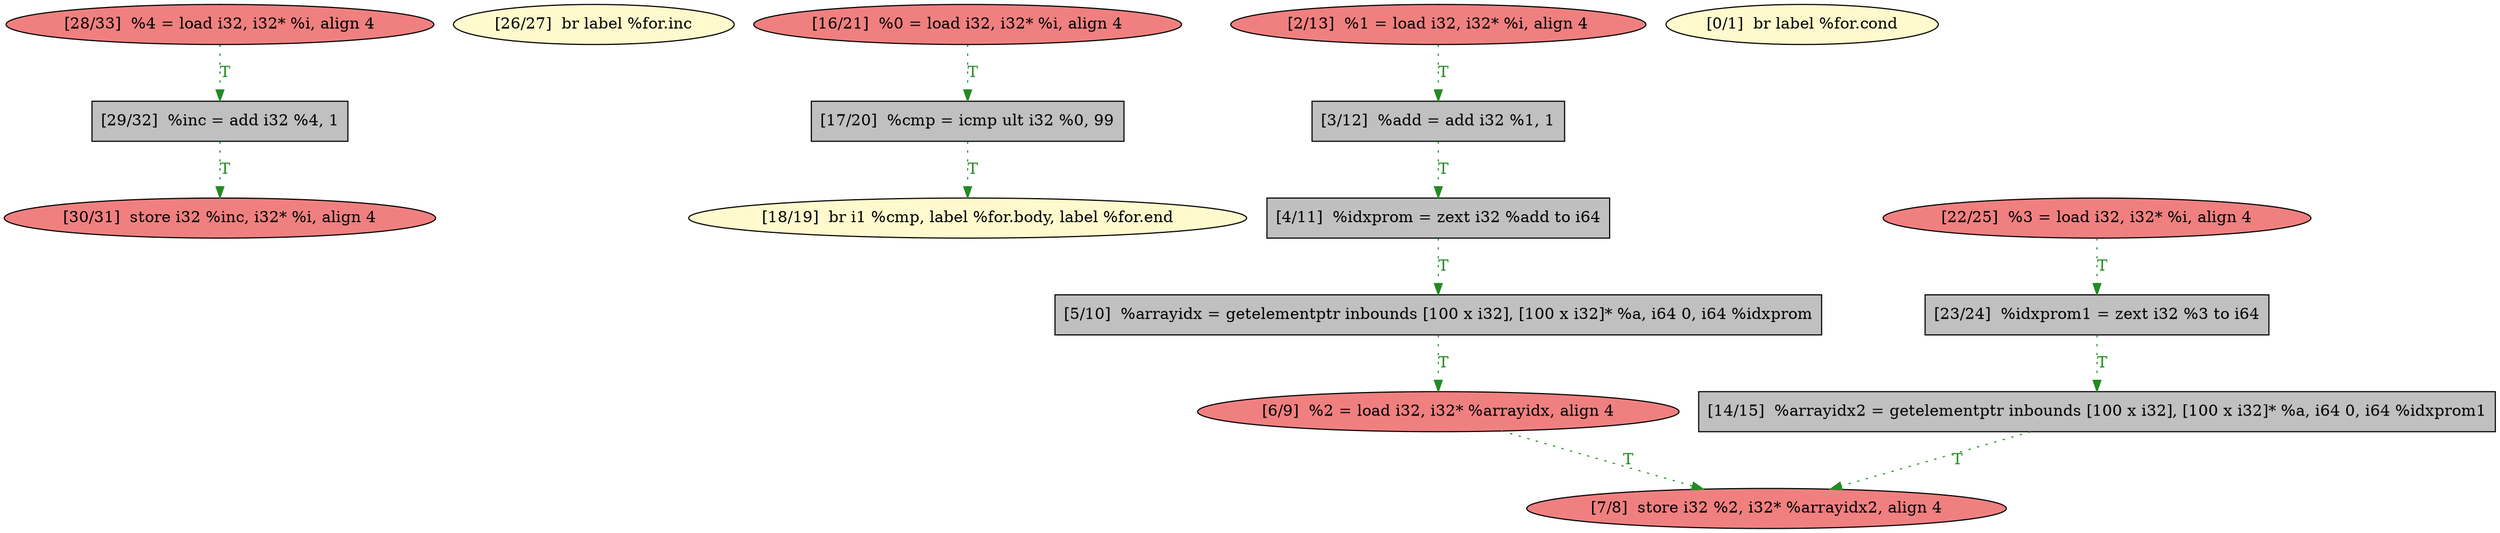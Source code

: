 
digraph G {


node170 [fillcolor=grey,label="[29/32]  %inc = add i32 %4, 1",shape=rectangle,style=filled ]
node158 [fillcolor=lemonchiffon,label="[26/27]  br label %for.inc",shape=ellipse,style=filled ]
node157 [fillcolor=lightcoral,label="[30/31]  store i32 %inc, i32* %i, align 4",shape=ellipse,style=filled ]
node160 [fillcolor=lightcoral,label="[16/21]  %0 = load i32, i32* %i, align 4",shape=ellipse,style=filled ]
node156 [fillcolor=lemonchiffon,label="[18/19]  br i1 %cmp, label %for.body, label %for.end",shape=ellipse,style=filled ]
node166 [fillcolor=lightcoral,label="[2/13]  %1 = load i32, i32* %i, align 4",shape=ellipse,style=filled ]
node159 [fillcolor=lightcoral,label="[22/25]  %3 = load i32, i32* %i, align 4",shape=ellipse,style=filled ]
node154 [fillcolor=grey,label="[23/24]  %idxprom1 = zext i32 %3 to i64",shape=rectangle,style=filled ]
node155 [fillcolor=lemonchiffon,label="[0/1]  br label %for.cond",shape=ellipse,style=filled ]
node161 [fillcolor=grey,label="[17/20]  %cmp = icmp ult i32 %0, 99",shape=rectangle,style=filled ]
node162 [fillcolor=lightcoral,label="[6/9]  %2 = load i32, i32* %arrayidx, align 4",shape=ellipse,style=filled ]
node163 [fillcolor=lightcoral,label="[7/8]  store i32 %2, i32* %arrayidx2, align 4",shape=ellipse,style=filled ]
node167 [fillcolor=grey,label="[4/11]  %idxprom = zext i32 %add to i64",shape=rectangle,style=filled ]
node168 [fillcolor=grey,label="[3/12]  %add = add i32 %1, 1",shape=rectangle,style=filled ]
node164 [fillcolor=grey,label="[5/10]  %arrayidx = getelementptr inbounds [100 x i32], [100 x i32]* %a, i64 0, i64 %idxprom",shape=rectangle,style=filled ]
node165 [fillcolor=grey,label="[14/15]  %arrayidx2 = getelementptr inbounds [100 x i32], [100 x i32]* %a, i64 0, i64 %idxprom1",shape=rectangle,style=filled ]
node169 [fillcolor=lightcoral,label="[28/33]  %4 = load i32, i32* %i, align 4",shape=ellipse,style=filled ]

node161->node156 [style=dotted,color=forestgreen,label="T",fontcolor=forestgreen ]
node164->node162 [style=dotted,color=forestgreen,label="T",fontcolor=forestgreen ]
node160->node161 [style=dotted,color=forestgreen,label="T",fontcolor=forestgreen ]
node167->node164 [style=dotted,color=forestgreen,label="T",fontcolor=forestgreen ]
node168->node167 [style=dotted,color=forestgreen,label="T",fontcolor=forestgreen ]
node162->node163 [style=dotted,color=forestgreen,label="T",fontcolor=forestgreen ]
node166->node168 [style=dotted,color=forestgreen,label="T",fontcolor=forestgreen ]
node169->node170 [style=dotted,color=forestgreen,label="T",fontcolor=forestgreen ]
node170->node157 [style=dotted,color=forestgreen,label="T",fontcolor=forestgreen ]
node165->node163 [style=dotted,color=forestgreen,label="T",fontcolor=forestgreen ]
node159->node154 [style=dotted,color=forestgreen,label="T",fontcolor=forestgreen ]
node154->node165 [style=dotted,color=forestgreen,label="T",fontcolor=forestgreen ]


}
